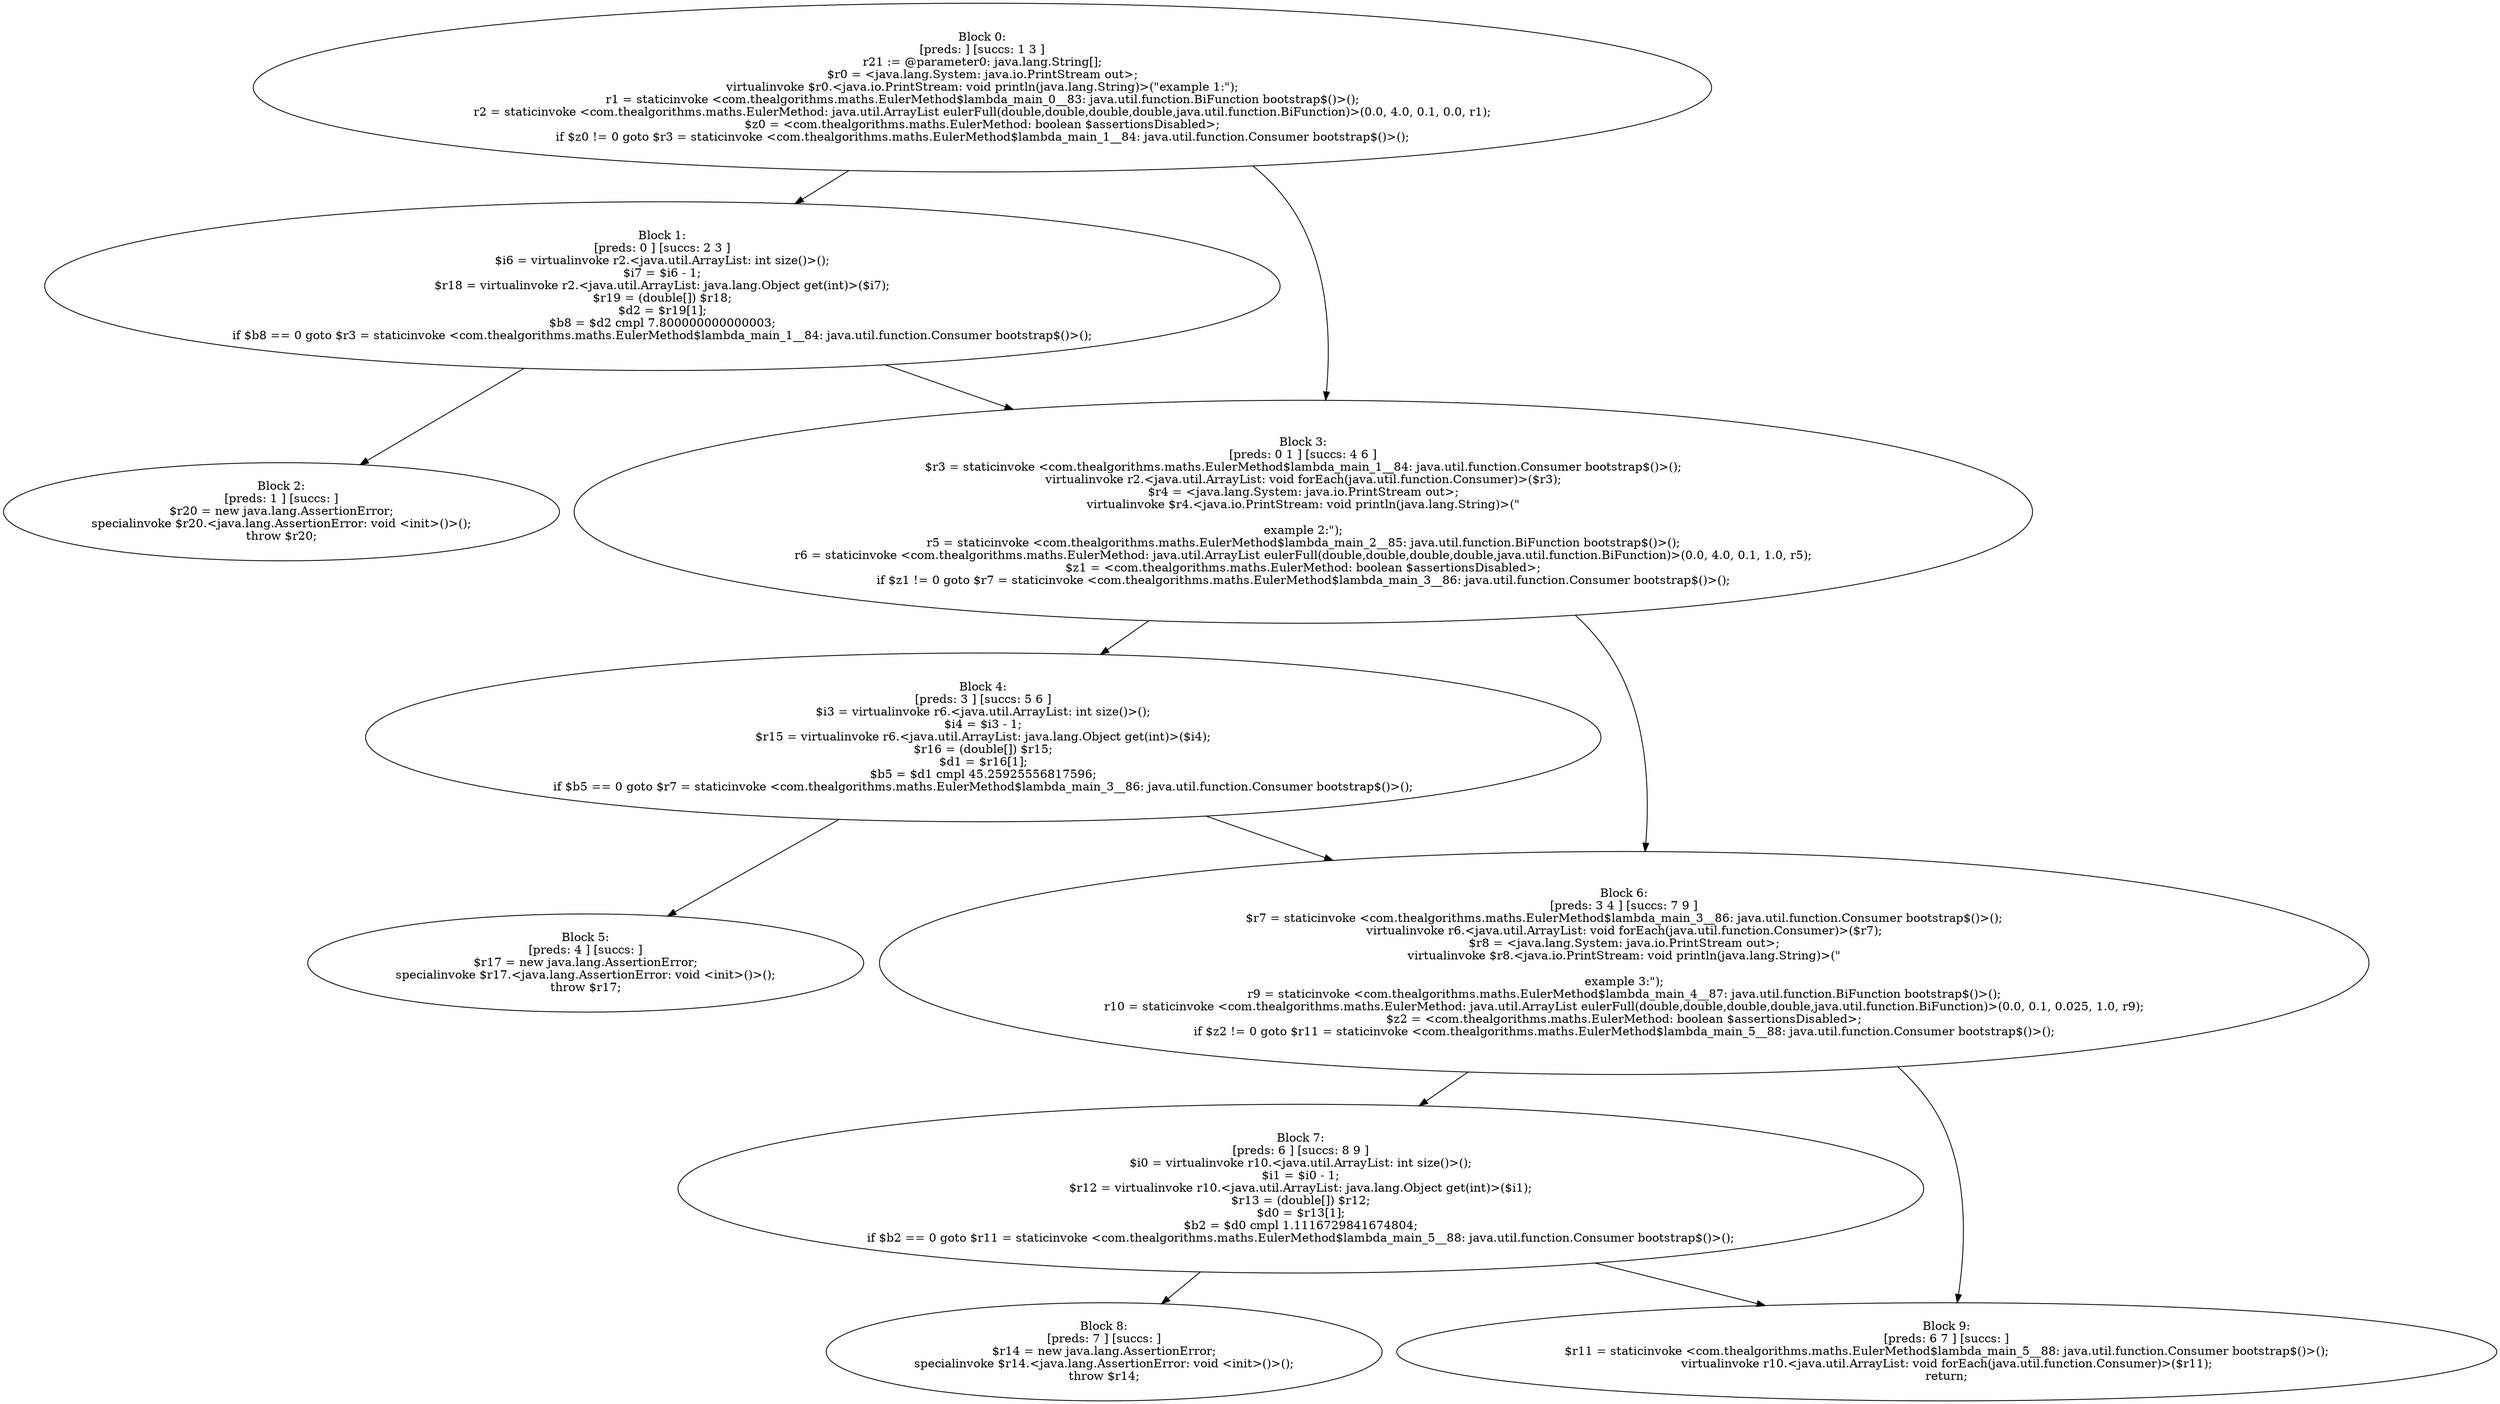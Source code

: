 digraph "unitGraph" {
    "Block 0:
[preds: ] [succs: 1 3 ]
r21 := @parameter0: java.lang.String[];
$r0 = <java.lang.System: java.io.PrintStream out>;
virtualinvoke $r0.<java.io.PrintStream: void println(java.lang.String)>(\"example 1:\");
r1 = staticinvoke <com.thealgorithms.maths.EulerMethod$lambda_main_0__83: java.util.function.BiFunction bootstrap$()>();
r2 = staticinvoke <com.thealgorithms.maths.EulerMethod: java.util.ArrayList eulerFull(double,double,double,double,java.util.function.BiFunction)>(0.0, 4.0, 0.1, 0.0, r1);
$z0 = <com.thealgorithms.maths.EulerMethod: boolean $assertionsDisabled>;
if $z0 != 0 goto $r3 = staticinvoke <com.thealgorithms.maths.EulerMethod$lambda_main_1__84: java.util.function.Consumer bootstrap$()>();
"
    "Block 1:
[preds: 0 ] [succs: 2 3 ]
$i6 = virtualinvoke r2.<java.util.ArrayList: int size()>();
$i7 = $i6 - 1;
$r18 = virtualinvoke r2.<java.util.ArrayList: java.lang.Object get(int)>($i7);
$r19 = (double[]) $r18;
$d2 = $r19[1];
$b8 = $d2 cmpl 7.800000000000003;
if $b8 == 0 goto $r3 = staticinvoke <com.thealgorithms.maths.EulerMethod$lambda_main_1__84: java.util.function.Consumer bootstrap$()>();
"
    "Block 2:
[preds: 1 ] [succs: ]
$r20 = new java.lang.AssertionError;
specialinvoke $r20.<java.lang.AssertionError: void <init>()>();
throw $r20;
"
    "Block 3:
[preds: 0 1 ] [succs: 4 6 ]
$r3 = staticinvoke <com.thealgorithms.maths.EulerMethod$lambda_main_1__84: java.util.function.Consumer bootstrap$()>();
virtualinvoke r2.<java.util.ArrayList: void forEach(java.util.function.Consumer)>($r3);
$r4 = <java.lang.System: java.io.PrintStream out>;
virtualinvoke $r4.<java.io.PrintStream: void println(java.lang.String)>(\"\n\nexample 2:\");
r5 = staticinvoke <com.thealgorithms.maths.EulerMethod$lambda_main_2__85: java.util.function.BiFunction bootstrap$()>();
r6 = staticinvoke <com.thealgorithms.maths.EulerMethod: java.util.ArrayList eulerFull(double,double,double,double,java.util.function.BiFunction)>(0.0, 4.0, 0.1, 1.0, r5);
$z1 = <com.thealgorithms.maths.EulerMethod: boolean $assertionsDisabled>;
if $z1 != 0 goto $r7 = staticinvoke <com.thealgorithms.maths.EulerMethod$lambda_main_3__86: java.util.function.Consumer bootstrap$()>();
"
    "Block 4:
[preds: 3 ] [succs: 5 6 ]
$i3 = virtualinvoke r6.<java.util.ArrayList: int size()>();
$i4 = $i3 - 1;
$r15 = virtualinvoke r6.<java.util.ArrayList: java.lang.Object get(int)>($i4);
$r16 = (double[]) $r15;
$d1 = $r16[1];
$b5 = $d1 cmpl 45.25925556817596;
if $b5 == 0 goto $r7 = staticinvoke <com.thealgorithms.maths.EulerMethod$lambda_main_3__86: java.util.function.Consumer bootstrap$()>();
"
    "Block 5:
[preds: 4 ] [succs: ]
$r17 = new java.lang.AssertionError;
specialinvoke $r17.<java.lang.AssertionError: void <init>()>();
throw $r17;
"
    "Block 6:
[preds: 3 4 ] [succs: 7 9 ]
$r7 = staticinvoke <com.thealgorithms.maths.EulerMethod$lambda_main_3__86: java.util.function.Consumer bootstrap$()>();
virtualinvoke r6.<java.util.ArrayList: void forEach(java.util.function.Consumer)>($r7);
$r8 = <java.lang.System: java.io.PrintStream out>;
virtualinvoke $r8.<java.io.PrintStream: void println(java.lang.String)>(\"\n\nexample 3:\");
r9 = staticinvoke <com.thealgorithms.maths.EulerMethod$lambda_main_4__87: java.util.function.BiFunction bootstrap$()>();
r10 = staticinvoke <com.thealgorithms.maths.EulerMethod: java.util.ArrayList eulerFull(double,double,double,double,java.util.function.BiFunction)>(0.0, 0.1, 0.025, 1.0, r9);
$z2 = <com.thealgorithms.maths.EulerMethod: boolean $assertionsDisabled>;
if $z2 != 0 goto $r11 = staticinvoke <com.thealgorithms.maths.EulerMethod$lambda_main_5__88: java.util.function.Consumer bootstrap$()>();
"
    "Block 7:
[preds: 6 ] [succs: 8 9 ]
$i0 = virtualinvoke r10.<java.util.ArrayList: int size()>();
$i1 = $i0 - 1;
$r12 = virtualinvoke r10.<java.util.ArrayList: java.lang.Object get(int)>($i1);
$r13 = (double[]) $r12;
$d0 = $r13[1];
$b2 = $d0 cmpl 1.1116729841674804;
if $b2 == 0 goto $r11 = staticinvoke <com.thealgorithms.maths.EulerMethod$lambda_main_5__88: java.util.function.Consumer bootstrap$()>();
"
    "Block 8:
[preds: 7 ] [succs: ]
$r14 = new java.lang.AssertionError;
specialinvoke $r14.<java.lang.AssertionError: void <init>()>();
throw $r14;
"
    "Block 9:
[preds: 6 7 ] [succs: ]
$r11 = staticinvoke <com.thealgorithms.maths.EulerMethod$lambda_main_5__88: java.util.function.Consumer bootstrap$()>();
virtualinvoke r10.<java.util.ArrayList: void forEach(java.util.function.Consumer)>($r11);
return;
"
    "Block 0:
[preds: ] [succs: 1 3 ]
r21 := @parameter0: java.lang.String[];
$r0 = <java.lang.System: java.io.PrintStream out>;
virtualinvoke $r0.<java.io.PrintStream: void println(java.lang.String)>(\"example 1:\");
r1 = staticinvoke <com.thealgorithms.maths.EulerMethod$lambda_main_0__83: java.util.function.BiFunction bootstrap$()>();
r2 = staticinvoke <com.thealgorithms.maths.EulerMethod: java.util.ArrayList eulerFull(double,double,double,double,java.util.function.BiFunction)>(0.0, 4.0, 0.1, 0.0, r1);
$z0 = <com.thealgorithms.maths.EulerMethod: boolean $assertionsDisabled>;
if $z0 != 0 goto $r3 = staticinvoke <com.thealgorithms.maths.EulerMethod$lambda_main_1__84: java.util.function.Consumer bootstrap$()>();
"->"Block 1:
[preds: 0 ] [succs: 2 3 ]
$i6 = virtualinvoke r2.<java.util.ArrayList: int size()>();
$i7 = $i6 - 1;
$r18 = virtualinvoke r2.<java.util.ArrayList: java.lang.Object get(int)>($i7);
$r19 = (double[]) $r18;
$d2 = $r19[1];
$b8 = $d2 cmpl 7.800000000000003;
if $b8 == 0 goto $r3 = staticinvoke <com.thealgorithms.maths.EulerMethod$lambda_main_1__84: java.util.function.Consumer bootstrap$()>();
";
    "Block 0:
[preds: ] [succs: 1 3 ]
r21 := @parameter0: java.lang.String[];
$r0 = <java.lang.System: java.io.PrintStream out>;
virtualinvoke $r0.<java.io.PrintStream: void println(java.lang.String)>(\"example 1:\");
r1 = staticinvoke <com.thealgorithms.maths.EulerMethod$lambda_main_0__83: java.util.function.BiFunction bootstrap$()>();
r2 = staticinvoke <com.thealgorithms.maths.EulerMethod: java.util.ArrayList eulerFull(double,double,double,double,java.util.function.BiFunction)>(0.0, 4.0, 0.1, 0.0, r1);
$z0 = <com.thealgorithms.maths.EulerMethod: boolean $assertionsDisabled>;
if $z0 != 0 goto $r3 = staticinvoke <com.thealgorithms.maths.EulerMethod$lambda_main_1__84: java.util.function.Consumer bootstrap$()>();
"->"Block 3:
[preds: 0 1 ] [succs: 4 6 ]
$r3 = staticinvoke <com.thealgorithms.maths.EulerMethod$lambda_main_1__84: java.util.function.Consumer bootstrap$()>();
virtualinvoke r2.<java.util.ArrayList: void forEach(java.util.function.Consumer)>($r3);
$r4 = <java.lang.System: java.io.PrintStream out>;
virtualinvoke $r4.<java.io.PrintStream: void println(java.lang.String)>(\"\n\nexample 2:\");
r5 = staticinvoke <com.thealgorithms.maths.EulerMethod$lambda_main_2__85: java.util.function.BiFunction bootstrap$()>();
r6 = staticinvoke <com.thealgorithms.maths.EulerMethod: java.util.ArrayList eulerFull(double,double,double,double,java.util.function.BiFunction)>(0.0, 4.0, 0.1, 1.0, r5);
$z1 = <com.thealgorithms.maths.EulerMethod: boolean $assertionsDisabled>;
if $z1 != 0 goto $r7 = staticinvoke <com.thealgorithms.maths.EulerMethod$lambda_main_3__86: java.util.function.Consumer bootstrap$()>();
";
    "Block 1:
[preds: 0 ] [succs: 2 3 ]
$i6 = virtualinvoke r2.<java.util.ArrayList: int size()>();
$i7 = $i6 - 1;
$r18 = virtualinvoke r2.<java.util.ArrayList: java.lang.Object get(int)>($i7);
$r19 = (double[]) $r18;
$d2 = $r19[1];
$b8 = $d2 cmpl 7.800000000000003;
if $b8 == 0 goto $r3 = staticinvoke <com.thealgorithms.maths.EulerMethod$lambda_main_1__84: java.util.function.Consumer bootstrap$()>();
"->"Block 2:
[preds: 1 ] [succs: ]
$r20 = new java.lang.AssertionError;
specialinvoke $r20.<java.lang.AssertionError: void <init>()>();
throw $r20;
";
    "Block 1:
[preds: 0 ] [succs: 2 3 ]
$i6 = virtualinvoke r2.<java.util.ArrayList: int size()>();
$i7 = $i6 - 1;
$r18 = virtualinvoke r2.<java.util.ArrayList: java.lang.Object get(int)>($i7);
$r19 = (double[]) $r18;
$d2 = $r19[1];
$b8 = $d2 cmpl 7.800000000000003;
if $b8 == 0 goto $r3 = staticinvoke <com.thealgorithms.maths.EulerMethod$lambda_main_1__84: java.util.function.Consumer bootstrap$()>();
"->"Block 3:
[preds: 0 1 ] [succs: 4 6 ]
$r3 = staticinvoke <com.thealgorithms.maths.EulerMethod$lambda_main_1__84: java.util.function.Consumer bootstrap$()>();
virtualinvoke r2.<java.util.ArrayList: void forEach(java.util.function.Consumer)>($r3);
$r4 = <java.lang.System: java.io.PrintStream out>;
virtualinvoke $r4.<java.io.PrintStream: void println(java.lang.String)>(\"\n\nexample 2:\");
r5 = staticinvoke <com.thealgorithms.maths.EulerMethod$lambda_main_2__85: java.util.function.BiFunction bootstrap$()>();
r6 = staticinvoke <com.thealgorithms.maths.EulerMethod: java.util.ArrayList eulerFull(double,double,double,double,java.util.function.BiFunction)>(0.0, 4.0, 0.1, 1.0, r5);
$z1 = <com.thealgorithms.maths.EulerMethod: boolean $assertionsDisabled>;
if $z1 != 0 goto $r7 = staticinvoke <com.thealgorithms.maths.EulerMethod$lambda_main_3__86: java.util.function.Consumer bootstrap$()>();
";
    "Block 3:
[preds: 0 1 ] [succs: 4 6 ]
$r3 = staticinvoke <com.thealgorithms.maths.EulerMethod$lambda_main_1__84: java.util.function.Consumer bootstrap$()>();
virtualinvoke r2.<java.util.ArrayList: void forEach(java.util.function.Consumer)>($r3);
$r4 = <java.lang.System: java.io.PrintStream out>;
virtualinvoke $r4.<java.io.PrintStream: void println(java.lang.String)>(\"\n\nexample 2:\");
r5 = staticinvoke <com.thealgorithms.maths.EulerMethod$lambda_main_2__85: java.util.function.BiFunction bootstrap$()>();
r6 = staticinvoke <com.thealgorithms.maths.EulerMethod: java.util.ArrayList eulerFull(double,double,double,double,java.util.function.BiFunction)>(0.0, 4.0, 0.1, 1.0, r5);
$z1 = <com.thealgorithms.maths.EulerMethod: boolean $assertionsDisabled>;
if $z1 != 0 goto $r7 = staticinvoke <com.thealgorithms.maths.EulerMethod$lambda_main_3__86: java.util.function.Consumer bootstrap$()>();
"->"Block 4:
[preds: 3 ] [succs: 5 6 ]
$i3 = virtualinvoke r6.<java.util.ArrayList: int size()>();
$i4 = $i3 - 1;
$r15 = virtualinvoke r6.<java.util.ArrayList: java.lang.Object get(int)>($i4);
$r16 = (double[]) $r15;
$d1 = $r16[1];
$b5 = $d1 cmpl 45.25925556817596;
if $b5 == 0 goto $r7 = staticinvoke <com.thealgorithms.maths.EulerMethod$lambda_main_3__86: java.util.function.Consumer bootstrap$()>();
";
    "Block 3:
[preds: 0 1 ] [succs: 4 6 ]
$r3 = staticinvoke <com.thealgorithms.maths.EulerMethod$lambda_main_1__84: java.util.function.Consumer bootstrap$()>();
virtualinvoke r2.<java.util.ArrayList: void forEach(java.util.function.Consumer)>($r3);
$r4 = <java.lang.System: java.io.PrintStream out>;
virtualinvoke $r4.<java.io.PrintStream: void println(java.lang.String)>(\"\n\nexample 2:\");
r5 = staticinvoke <com.thealgorithms.maths.EulerMethod$lambda_main_2__85: java.util.function.BiFunction bootstrap$()>();
r6 = staticinvoke <com.thealgorithms.maths.EulerMethod: java.util.ArrayList eulerFull(double,double,double,double,java.util.function.BiFunction)>(0.0, 4.0, 0.1, 1.0, r5);
$z1 = <com.thealgorithms.maths.EulerMethod: boolean $assertionsDisabled>;
if $z1 != 0 goto $r7 = staticinvoke <com.thealgorithms.maths.EulerMethod$lambda_main_3__86: java.util.function.Consumer bootstrap$()>();
"->"Block 6:
[preds: 3 4 ] [succs: 7 9 ]
$r7 = staticinvoke <com.thealgorithms.maths.EulerMethod$lambda_main_3__86: java.util.function.Consumer bootstrap$()>();
virtualinvoke r6.<java.util.ArrayList: void forEach(java.util.function.Consumer)>($r7);
$r8 = <java.lang.System: java.io.PrintStream out>;
virtualinvoke $r8.<java.io.PrintStream: void println(java.lang.String)>(\"\n\nexample 3:\");
r9 = staticinvoke <com.thealgorithms.maths.EulerMethod$lambda_main_4__87: java.util.function.BiFunction bootstrap$()>();
r10 = staticinvoke <com.thealgorithms.maths.EulerMethod: java.util.ArrayList eulerFull(double,double,double,double,java.util.function.BiFunction)>(0.0, 0.1, 0.025, 1.0, r9);
$z2 = <com.thealgorithms.maths.EulerMethod: boolean $assertionsDisabled>;
if $z2 != 0 goto $r11 = staticinvoke <com.thealgorithms.maths.EulerMethod$lambda_main_5__88: java.util.function.Consumer bootstrap$()>();
";
    "Block 4:
[preds: 3 ] [succs: 5 6 ]
$i3 = virtualinvoke r6.<java.util.ArrayList: int size()>();
$i4 = $i3 - 1;
$r15 = virtualinvoke r6.<java.util.ArrayList: java.lang.Object get(int)>($i4);
$r16 = (double[]) $r15;
$d1 = $r16[1];
$b5 = $d1 cmpl 45.25925556817596;
if $b5 == 0 goto $r7 = staticinvoke <com.thealgorithms.maths.EulerMethod$lambda_main_3__86: java.util.function.Consumer bootstrap$()>();
"->"Block 5:
[preds: 4 ] [succs: ]
$r17 = new java.lang.AssertionError;
specialinvoke $r17.<java.lang.AssertionError: void <init>()>();
throw $r17;
";
    "Block 4:
[preds: 3 ] [succs: 5 6 ]
$i3 = virtualinvoke r6.<java.util.ArrayList: int size()>();
$i4 = $i3 - 1;
$r15 = virtualinvoke r6.<java.util.ArrayList: java.lang.Object get(int)>($i4);
$r16 = (double[]) $r15;
$d1 = $r16[1];
$b5 = $d1 cmpl 45.25925556817596;
if $b5 == 0 goto $r7 = staticinvoke <com.thealgorithms.maths.EulerMethod$lambda_main_3__86: java.util.function.Consumer bootstrap$()>();
"->"Block 6:
[preds: 3 4 ] [succs: 7 9 ]
$r7 = staticinvoke <com.thealgorithms.maths.EulerMethod$lambda_main_3__86: java.util.function.Consumer bootstrap$()>();
virtualinvoke r6.<java.util.ArrayList: void forEach(java.util.function.Consumer)>($r7);
$r8 = <java.lang.System: java.io.PrintStream out>;
virtualinvoke $r8.<java.io.PrintStream: void println(java.lang.String)>(\"\n\nexample 3:\");
r9 = staticinvoke <com.thealgorithms.maths.EulerMethod$lambda_main_4__87: java.util.function.BiFunction bootstrap$()>();
r10 = staticinvoke <com.thealgorithms.maths.EulerMethod: java.util.ArrayList eulerFull(double,double,double,double,java.util.function.BiFunction)>(0.0, 0.1, 0.025, 1.0, r9);
$z2 = <com.thealgorithms.maths.EulerMethod: boolean $assertionsDisabled>;
if $z2 != 0 goto $r11 = staticinvoke <com.thealgorithms.maths.EulerMethod$lambda_main_5__88: java.util.function.Consumer bootstrap$()>();
";
    "Block 6:
[preds: 3 4 ] [succs: 7 9 ]
$r7 = staticinvoke <com.thealgorithms.maths.EulerMethod$lambda_main_3__86: java.util.function.Consumer bootstrap$()>();
virtualinvoke r6.<java.util.ArrayList: void forEach(java.util.function.Consumer)>($r7);
$r8 = <java.lang.System: java.io.PrintStream out>;
virtualinvoke $r8.<java.io.PrintStream: void println(java.lang.String)>(\"\n\nexample 3:\");
r9 = staticinvoke <com.thealgorithms.maths.EulerMethod$lambda_main_4__87: java.util.function.BiFunction bootstrap$()>();
r10 = staticinvoke <com.thealgorithms.maths.EulerMethod: java.util.ArrayList eulerFull(double,double,double,double,java.util.function.BiFunction)>(0.0, 0.1, 0.025, 1.0, r9);
$z2 = <com.thealgorithms.maths.EulerMethod: boolean $assertionsDisabled>;
if $z2 != 0 goto $r11 = staticinvoke <com.thealgorithms.maths.EulerMethod$lambda_main_5__88: java.util.function.Consumer bootstrap$()>();
"->"Block 7:
[preds: 6 ] [succs: 8 9 ]
$i0 = virtualinvoke r10.<java.util.ArrayList: int size()>();
$i1 = $i0 - 1;
$r12 = virtualinvoke r10.<java.util.ArrayList: java.lang.Object get(int)>($i1);
$r13 = (double[]) $r12;
$d0 = $r13[1];
$b2 = $d0 cmpl 1.1116729841674804;
if $b2 == 0 goto $r11 = staticinvoke <com.thealgorithms.maths.EulerMethod$lambda_main_5__88: java.util.function.Consumer bootstrap$()>();
";
    "Block 6:
[preds: 3 4 ] [succs: 7 9 ]
$r7 = staticinvoke <com.thealgorithms.maths.EulerMethod$lambda_main_3__86: java.util.function.Consumer bootstrap$()>();
virtualinvoke r6.<java.util.ArrayList: void forEach(java.util.function.Consumer)>($r7);
$r8 = <java.lang.System: java.io.PrintStream out>;
virtualinvoke $r8.<java.io.PrintStream: void println(java.lang.String)>(\"\n\nexample 3:\");
r9 = staticinvoke <com.thealgorithms.maths.EulerMethod$lambda_main_4__87: java.util.function.BiFunction bootstrap$()>();
r10 = staticinvoke <com.thealgorithms.maths.EulerMethod: java.util.ArrayList eulerFull(double,double,double,double,java.util.function.BiFunction)>(0.0, 0.1, 0.025, 1.0, r9);
$z2 = <com.thealgorithms.maths.EulerMethod: boolean $assertionsDisabled>;
if $z2 != 0 goto $r11 = staticinvoke <com.thealgorithms.maths.EulerMethod$lambda_main_5__88: java.util.function.Consumer bootstrap$()>();
"->"Block 9:
[preds: 6 7 ] [succs: ]
$r11 = staticinvoke <com.thealgorithms.maths.EulerMethod$lambda_main_5__88: java.util.function.Consumer bootstrap$()>();
virtualinvoke r10.<java.util.ArrayList: void forEach(java.util.function.Consumer)>($r11);
return;
";
    "Block 7:
[preds: 6 ] [succs: 8 9 ]
$i0 = virtualinvoke r10.<java.util.ArrayList: int size()>();
$i1 = $i0 - 1;
$r12 = virtualinvoke r10.<java.util.ArrayList: java.lang.Object get(int)>($i1);
$r13 = (double[]) $r12;
$d0 = $r13[1];
$b2 = $d0 cmpl 1.1116729841674804;
if $b2 == 0 goto $r11 = staticinvoke <com.thealgorithms.maths.EulerMethod$lambda_main_5__88: java.util.function.Consumer bootstrap$()>();
"->"Block 8:
[preds: 7 ] [succs: ]
$r14 = new java.lang.AssertionError;
specialinvoke $r14.<java.lang.AssertionError: void <init>()>();
throw $r14;
";
    "Block 7:
[preds: 6 ] [succs: 8 9 ]
$i0 = virtualinvoke r10.<java.util.ArrayList: int size()>();
$i1 = $i0 - 1;
$r12 = virtualinvoke r10.<java.util.ArrayList: java.lang.Object get(int)>($i1);
$r13 = (double[]) $r12;
$d0 = $r13[1];
$b2 = $d0 cmpl 1.1116729841674804;
if $b2 == 0 goto $r11 = staticinvoke <com.thealgorithms.maths.EulerMethod$lambda_main_5__88: java.util.function.Consumer bootstrap$()>();
"->"Block 9:
[preds: 6 7 ] [succs: ]
$r11 = staticinvoke <com.thealgorithms.maths.EulerMethod$lambda_main_5__88: java.util.function.Consumer bootstrap$()>();
virtualinvoke r10.<java.util.ArrayList: void forEach(java.util.function.Consumer)>($r11);
return;
";
}
